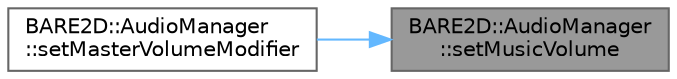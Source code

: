 digraph "BARE2D::AudioManager::setMusicVolume"
{
 // INTERACTIVE_SVG=YES
 // LATEX_PDF_SIZE
  bgcolor="transparent";
  edge [fontname=Helvetica,fontsize=10,labelfontname=Helvetica,labelfontsize=10];
  node [fontname=Helvetica,fontsize=10,shape=box,height=0.2,width=0.4];
  rankdir="RL";
  Node1 [label="BARE2D::AudioManager\l::setMusicVolume",height=0.2,width=0.4,color="gray40", fillcolor="grey60", style="filled", fontcolor="black",tooltip="Sets the volume level of all music."];
  Node1 -> Node2 [dir="back",color="steelblue1",style="solid"];
  Node2 [label="BARE2D::AudioManager\l::setMasterVolumeModifier",height=0.2,width=0.4,color="grey40", fillcolor="white", style="filled",URL="$class_b_a_r_e2_d_1_1_audio_manager.html#a0e351ef6720a8a9eaadd2c29508fb8b0",tooltip="Sets the modifier of all sound levels - eg., if sounds were set at 40% and music at 60%,..."];
}
